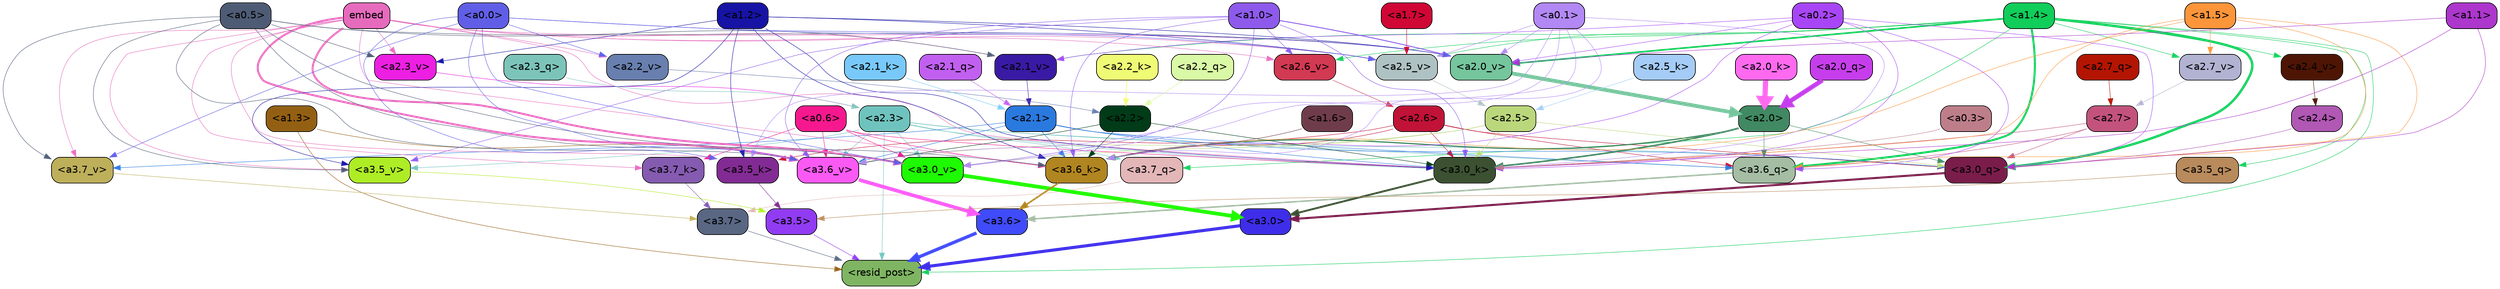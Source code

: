 strict digraph "" {
	graph [bgcolor=transparent,
		layout=dot,
		overlap=false,
		splines=true
	];
	"<a3.7>"	[color=black,
		fillcolor="#596783",
		fontname=Helvetica,
		shape=box,
		style="filled, rounded"];
	"<resid_post>"	[color=black,
		fillcolor="#7fb562",
		fontname=Helvetica,
		shape=box,
		style="filled, rounded"];
	"<a3.7>" -> "<resid_post>"	[color="#596783",
		penwidth=0.6239100098609924];
	"<a3.6>"	[color=black,
		fillcolor="#404bf9",
		fontname=Helvetica,
		shape=box,
		style="filled, rounded"];
	"<a3.6>" -> "<resid_post>"	[color="#404bf9",
		penwidth=4.569062113761902];
	"<a3.5>"	[color=black,
		fillcolor="#913cf3",
		fontname=Helvetica,
		shape=box,
		style="filled, rounded"];
	"<a3.5>" -> "<resid_post>"	[color="#913cf3",
		penwidth=0.6];
	"<a3.0>"	[color=black,
		fillcolor="#3e2ee9",
		fontname=Helvetica,
		shape=box,
		style="filled, rounded"];
	"<a3.0>" -> "<resid_post>"	[color="#3e2ee9",
		penwidth=4.283544182777405];
	"<a2.3>"	[color=black,
		fillcolor="#6fc3be",
		fontname=Helvetica,
		shape=box,
		style="filled, rounded"];
	"<a2.3>" -> "<resid_post>"	[color="#6fc3be",
		penwidth=0.6];
	"<a3.7_q>"	[color=black,
		fillcolor="#e3b6b8",
		fontname=Helvetica,
		shape=box,
		style="filled, rounded"];
	"<a2.3>" -> "<a3.7_q>"	[color="#6fc3be",
		penwidth=0.6];
	"<a3.6_q>"	[color=black,
		fillcolor="#a4bda3",
		fontname=Helvetica,
		shape=box,
		style="filled, rounded"];
	"<a2.3>" -> "<a3.6_q>"	[color="#6fc3be",
		penwidth=0.6];
	"<a3.0_q>"	[color=black,
		fillcolor="#7a1d4b",
		fontname=Helvetica,
		shape=box,
		style="filled, rounded"];
	"<a2.3>" -> "<a3.0_q>"	[color="#6fc3be",
		penwidth=0.6];
	"<a3.0_k>"	[color=black,
		fillcolor="#3b5131",
		fontname=Helvetica,
		shape=box,
		style="filled, rounded"];
	"<a2.3>" -> "<a3.0_k>"	[color="#6fc3be",
		penwidth=0.6];
	"<a3.6_v>"	[color=black,
		fillcolor="#fb59f4",
		fontname=Helvetica,
		shape=box,
		style="filled, rounded"];
	"<a2.3>" -> "<a3.6_v>"	[color="#6fc3be",
		penwidth=0.6];
	"<a3.5_v>"	[color=black,
		fillcolor="#aeec26",
		fontname=Helvetica,
		shape=box,
		style="filled, rounded"];
	"<a2.3>" -> "<a3.5_v>"	[color="#6fc3be",
		penwidth=0.6];
	"<a3.0_v>"	[color=black,
		fillcolor="#1efa01",
		fontname=Helvetica,
		shape=box,
		style="filled, rounded"];
	"<a2.3>" -> "<a3.0_v>"	[color="#6fc3be",
		penwidth=0.6];
	"<a1.4>"	[color=black,
		fillcolor="#11cd5a",
		fontname=Helvetica,
		shape=box,
		style="filled, rounded"];
	"<a1.4>" -> "<resid_post>"	[color="#11cd5a",
		penwidth=0.6];
	"<a1.4>" -> "<a3.7_q>"	[color="#11cd5a",
		penwidth=0.6];
	"<a1.4>" -> "<a3.6_q>"	[color="#11cd5a",
		penwidth=2.7934007048606873];
	"<a3.5_q>"	[color=black,
		fillcolor="#b88a5c",
		fontname=Helvetica,
		shape=box,
		style="filled, rounded"];
	"<a1.4>" -> "<a3.5_q>"	[color="#11cd5a",
		penwidth=0.6];
	"<a1.4>" -> "<a3.0_q>"	[color="#11cd5a",
		penwidth=3.340754985809326];
	"<a2.7_v>"	[color=black,
		fillcolor="#b2b3d2",
		fontname=Helvetica,
		shape=box,
		style="filled, rounded"];
	"<a1.4>" -> "<a2.7_v>"	[color="#11cd5a",
		penwidth=0.6];
	"<a2.6_v>"	[color=black,
		fillcolor="#d23952",
		fontname=Helvetica,
		shape=box,
		style="filled, rounded"];
	"<a1.4>" -> "<a2.6_v>"	[color="#11cd5a",
		penwidth=0.6];
	"<a2.5_v>"	[color=black,
		fillcolor="#afc2c3",
		fontname=Helvetica,
		shape=box,
		style="filled, rounded"];
	"<a1.4>" -> "<a2.5_v>"	[color="#11cd5a",
		penwidth=0.6];
	"<a2.4_v>"	[color=black,
		fillcolor="#4e1505",
		fontname=Helvetica,
		shape=box,
		style="filled, rounded"];
	"<a1.4>" -> "<a2.4_v>"	[color="#11cd5a",
		penwidth=0.6];
	"<a2.1_v>"	[color=black,
		fillcolor="#391aa4",
		fontname=Helvetica,
		shape=box,
		style="filled, rounded"];
	"<a1.4>" -> "<a2.1_v>"	[color="#11cd5a",
		penwidth=0.6];
	"<a2.0_v>"	[color=black,
		fillcolor="#75c59d",
		fontname=Helvetica,
		shape=box,
		style="filled, rounded"];
	"<a1.4>" -> "<a2.0_v>"	[color="#11cd5a",
		penwidth=2.268759250640869];
	"<a1.3>"	[color=black,
		fillcolor="#936013",
		fontname=Helvetica,
		shape=box,
		style="filled, rounded"];
	"<a1.3>" -> "<resid_post>"	[color="#936013",
		penwidth=0.6];
	"<a1.3>" -> "<a3.6_v>"	[color="#936013",
		penwidth=0.6];
	"<a3.7_q>" -> "<a3.7>"	[color="#e3b6b8",
		penwidth=0.6];
	"<a3.6_q>" -> "<a3.6>"	[color="#a4bda3",
		penwidth=2.0347584784030914];
	"<a3.5_q>" -> "<a3.5>"	[color="#b88a5c",
		penwidth=0.6];
	"<a3.0_q>" -> "<a3.0>"	[color="#7a1d4b",
		penwidth=2.8635367155075073];
	"<a3.7_k>"	[color=black,
		fillcolor="#845bb0",
		fontname=Helvetica,
		shape=box,
		style="filled, rounded"];
	"<a3.7_k>" -> "<a3.7>"	[color="#845bb0",
		penwidth=0.6];
	"<a3.6_k>"	[color=black,
		fillcolor="#b1851f",
		fontname=Helvetica,
		shape=box,
		style="filled, rounded"];
	"<a3.6_k>" -> "<a3.6>"	[color="#b1851f",
		penwidth=2.1760786175727844];
	"<a3.5_k>"	[color=black,
		fillcolor="#832b94",
		fontname=Helvetica,
		shape=box,
		style="filled, rounded"];
	"<a3.5_k>" -> "<a3.5>"	[color="#832b94",
		penwidth=0.6];
	"<a3.0_k>" -> "<a3.0>"	[color="#3b5131",
		penwidth=2.632905662059784];
	"<a3.7_v>"	[color=black,
		fillcolor="#beaf5a",
		fontname=Helvetica,
		shape=box,
		style="filled, rounded"];
	"<a3.7_v>" -> "<a3.7>"	[color="#beaf5a",
		penwidth=0.6];
	"<a3.6_v>" -> "<a3.6>"	[color="#fb59f4",
		penwidth=4.981305837631226];
	"<a3.5_v>" -> "<a3.5>"	[color="#aeec26",
		penwidth=0.6];
	"<a3.0_v>" -> "<a3.0>"	[color="#1efa01",
		penwidth=5.168330669403076];
	"<a2.7>"	[color=black,
		fillcolor="#c3537c",
		fontname=Helvetica,
		shape=box,
		style="filled, rounded"];
	"<a2.7>" -> "<a3.6_q>"	[color="#c3537c",
		penwidth=0.6];
	"<a2.7>" -> "<a3.0_q>"	[color="#c3537c",
		penwidth=0.6];
	"<a2.7>" -> "<a3.0_k>"	[color="#c3537c",
		penwidth=0.6];
	"<a2.6>"	[color=black,
		fillcolor="#c11237",
		fontname=Helvetica,
		shape=box,
		style="filled, rounded"];
	"<a2.6>" -> "<a3.6_q>"	[color="#c11237",
		penwidth=0.6];
	"<a2.6>" -> "<a3.0_q>"	[color="#c11237",
		penwidth=0.6];
	"<a2.6>" -> "<a3.6_k>"	[color="#c11237",
		penwidth=0.6];
	"<a2.6>" -> "<a3.5_k>"	[color="#c11237",
		penwidth=0.6];
	"<a2.6>" -> "<a3.0_k>"	[color="#c11237",
		penwidth=0.6];
	"<a2.1>"	[color=black,
		fillcolor="#2a79df",
		fontname=Helvetica,
		shape=box,
		style="filled, rounded"];
	"<a2.1>" -> "<a3.6_q>"	[color="#2a79df",
		penwidth=0.6];
	"<a2.1>" -> "<a3.0_q>"	[color="#2a79df",
		penwidth=0.6];
	"<a2.1>" -> "<a3.6_k>"	[color="#2a79df",
		penwidth=0.6];
	"<a2.1>" -> "<a3.0_k>"	[color="#2a79df",
		penwidth=0.6];
	"<a2.1>" -> "<a3.7_v>"	[color="#2a79df",
		penwidth=0.6];
	"<a2.1>" -> "<a3.6_v>"	[color="#2a79df",
		penwidth=0.6];
	"<a2.0>"	[color=black,
		fillcolor="#408962",
		fontname=Helvetica,
		shape=box,
		style="filled, rounded"];
	"<a2.0>" -> "<a3.6_q>"	[color="#408962",
		penwidth=0.6];
	"<a2.0>" -> "<a3.0_q>"	[color="#408962",
		penwidth=0.6];
	"<a2.0>" -> "<a3.6_k>"	[color="#408962",
		penwidth=1.6382827460765839];
	"<a2.0>" -> "<a3.0_k>"	[color="#408962",
		penwidth=2.161143198609352];
	"<a1.5>"	[color=black,
		fillcolor="#fd953a",
		fontname=Helvetica,
		shape=box,
		style="filled, rounded"];
	"<a1.5>" -> "<a3.6_q>"	[color="#fd953a",
		penwidth=0.6];
	"<a1.5>" -> "<a3.0_q>"	[color="#fd953a",
		penwidth=0.6];
	"<a1.5>" -> "<a3.6_k>"	[color="#fd953a",
		penwidth=0.6];
	"<a1.5>" -> "<a3.0_k>"	[color="#fd953a",
		penwidth=0.6];
	"<a1.5>" -> "<a2.7_v>"	[color="#fd953a",
		penwidth=0.6];
	"<a0.2>"	[color=black,
		fillcolor="#a846f7",
		fontname=Helvetica,
		shape=box,
		style="filled, rounded"];
	"<a0.2>" -> "<a3.6_q>"	[color="#a846f7",
		penwidth=0.6];
	"<a0.2>" -> "<a3.0_q>"	[color="#a846f7",
		penwidth=0.6];
	"<a0.2>" -> "<a3.6_k>"	[color="#a846f7",
		penwidth=0.6];
	"<a0.2>" -> "<a3.0_k>"	[color="#a846f7",
		penwidth=0.6];
	"<a0.2>" -> "<a2.1_v>"	[color="#a846f7",
		penwidth=0.6];
	"<a0.2>" -> "<a2.0_v>"	[color="#a846f7",
		penwidth=0.6];
	"<a2.5>"	[color=black,
		fillcolor="#bbd77c",
		fontname=Helvetica,
		shape=box,
		style="filled, rounded"];
	"<a2.5>" -> "<a3.0_q>"	[color="#bbd77c",
		penwidth=0.6];
	"<a2.5>" -> "<a3.0_k>"	[color="#bbd77c",
		penwidth=0.6];
	"<a2.5>" -> "<a3.6_v>"	[color="#bbd77c",
		penwidth=0.6];
	"<a2.5>" -> "<a3.0_v>"	[color="#bbd77c",
		penwidth=0.6];
	"<a2.4>"	[color=black,
		fillcolor="#b157b4",
		fontname=Helvetica,
		shape=box,
		style="filled, rounded"];
	"<a2.4>" -> "<a3.0_q>"	[color="#b157b4",
		penwidth=0.6];
	"<a1.1>"	[color=black,
		fillcolor="#ad36cd",
		fontname=Helvetica,
		shape=box,
		style="filled, rounded"];
	"<a1.1>" -> "<a3.0_q>"	[color="#ad36cd",
		penwidth=0.6];
	"<a1.1>" -> "<a3.0_k>"	[color="#ad36cd",
		penwidth=0.6];
	"<a1.1>" -> "<a2.0_v>"	[color="#ad36cd",
		penwidth=0.6];
	"<a0.6>"	[color=black,
		fillcolor="#f6188e",
		fontname=Helvetica,
		shape=box,
		style="filled, rounded"];
	"<a0.6>" -> "<a3.7_k>"	[color="#f6188e",
		penwidth=0.6];
	"<a0.6>" -> "<a3.6_k>"	[color="#f6188e",
		penwidth=0.6];
	"<a0.6>" -> "<a3.0_k>"	[color="#f6188e",
		penwidth=0.6];
	"<a0.6>" -> "<a3.6_v>"	[color="#f6188e",
		penwidth=0.6];
	"<a0.6>" -> "<a3.0_v>"	[color="#f6188e",
		penwidth=0.6];
	embed	[color=black,
		fillcolor="#e66bbd",
		fontname=Helvetica,
		shape=box,
		style="filled, rounded"];
	embed -> "<a3.7_k>"	[color="#e66bbd",
		penwidth=0.6];
	embed -> "<a3.6_k>"	[color="#e66bbd",
		penwidth=0.6];
	embed -> "<a3.5_k>"	[color="#e66bbd",
		penwidth=0.6];
	embed -> "<a3.0_k>"	[color="#e66bbd",
		penwidth=0.6];
	embed -> "<a3.7_v>"	[color="#e66bbd",
		penwidth=0.6];
	embed -> "<a3.6_v>"	[color="#e66bbd",
		penwidth=2.7825746536254883];
	embed -> "<a3.5_v>"	[color="#e66bbd",
		penwidth=0.6];
	embed -> "<a3.0_v>"	[color="#e66bbd",
		penwidth=2.6950180530548096];
	embed -> "<a2.6_v>"	[color="#e66bbd",
		penwidth=0.6];
	embed -> "<a2.5_v>"	[color="#e66bbd",
		penwidth=0.6];
	"<a2.3_v>"	[color=black,
		fillcolor="#ec1fe2",
		fontname=Helvetica,
		shape=box,
		style="filled, rounded"];
	embed -> "<a2.3_v>"	[color="#e66bbd",
		penwidth=0.6];
	"<a2.2_v>"	[color=black,
		fillcolor="#687faf",
		fontname=Helvetica,
		shape=box,
		style="filled, rounded"];
	embed -> "<a2.2_v>"	[color="#e66bbd",
		penwidth=0.6];
	embed -> "<a2.1_v>"	[color="#e66bbd",
		penwidth=0.6];
	embed -> "<a2.0_v>"	[color="#e66bbd",
		penwidth=0.6];
	"<a2.2>"	[color=black,
		fillcolor="#013b18",
		fontname=Helvetica,
		shape=box,
		style="filled, rounded"];
	"<a2.2>" -> "<a3.6_k>"	[color="#013b18",
		penwidth=0.6];
	"<a2.2>" -> "<a3.0_k>"	[color="#013b18",
		penwidth=0.6];
	"<a2.2>" -> "<a3.6_v>"	[color="#013b18",
		penwidth=0.6];
	"<a1.6>"	[color=black,
		fillcolor="#6f3c4b",
		fontname=Helvetica,
		shape=box,
		style="filled, rounded"];
	"<a1.6>" -> "<a3.6_k>"	[color="#6f3c4b",
		penwidth=0.6];
	"<a1.2>"	[color=black,
		fillcolor="#1613a5",
		fontname=Helvetica,
		shape=box,
		style="filled, rounded"];
	"<a1.2>" -> "<a3.6_k>"	[color="#1613a5",
		penwidth=0.6];
	"<a1.2>" -> "<a3.5_k>"	[color="#1613a5",
		penwidth=0.6];
	"<a1.2>" -> "<a3.0_k>"	[color="#1613a5",
		penwidth=0.6];
	"<a1.2>" -> "<a3.5_v>"	[color="#1613a5",
		penwidth=0.6];
	"<a1.2>" -> "<a2.5_v>"	[color="#1613a5",
		penwidth=0.6];
	"<a1.2>" -> "<a2.3_v>"	[color="#1613a5",
		penwidth=0.6];
	"<a1.2>" -> "<a2.0_v>"	[color="#1613a5",
		penwidth=0.6];
	"<a1.0>"	[color=black,
		fillcolor="#8d5aec",
		fontname=Helvetica,
		shape=box,
		style="filled, rounded"];
	"<a1.0>" -> "<a3.6_k>"	[color="#8d5aec",
		penwidth=0.6];
	"<a1.0>" -> "<a3.0_k>"	[color="#8d5aec",
		penwidth=0.6];
	"<a1.0>" -> "<a3.6_v>"	[color="#8d5aec",
		penwidth=0.6];
	"<a1.0>" -> "<a3.5_v>"	[color="#8d5aec",
		penwidth=0.6];
	"<a1.0>" -> "<a3.0_v>"	[color="#8d5aec",
		penwidth=0.6];
	"<a1.0>" -> "<a2.6_v>"	[color="#8d5aec",
		penwidth=0.6];
	"<a1.0>" -> "<a2.0_v>"	[color="#8d5aec",
		penwidth=1.2213096618652344];
	"<a0.5>"	[color=black,
		fillcolor="#4e5b74",
		fontname=Helvetica,
		shape=box,
		style="filled, rounded"];
	"<a0.5>" -> "<a3.6_k>"	[color="#4e5b74",
		penwidth=0.6];
	"<a0.5>" -> "<a3.7_v>"	[color="#4e5b74",
		penwidth=0.6];
	"<a0.5>" -> "<a3.6_v>"	[color="#4e5b74",
		penwidth=0.6];
	"<a0.5>" -> "<a3.5_v>"	[color="#4e5b74",
		penwidth=0.6];
	"<a0.5>" -> "<a3.0_v>"	[color="#4e5b74",
		penwidth=0.6];
	"<a0.5>" -> "<a2.3_v>"	[color="#4e5b74",
		penwidth=0.6];
	"<a0.5>" -> "<a2.1_v>"	[color="#4e5b74",
		penwidth=0.6];
	"<a0.5>" -> "<a2.0_v>"	[color="#4e5b74",
		penwidth=0.6];
	"<a0.1>"	[color=black,
		fillcolor="#b288f4",
		fontname=Helvetica,
		shape=box,
		style="filled, rounded"];
	"<a0.1>" -> "<a3.6_k>"	[color="#b288f4",
		penwidth=0.6];
	"<a0.1>" -> "<a3.5_k>"	[color="#b288f4",
		penwidth=0.6];
	"<a0.1>" -> "<a3.0_k>"	[color="#b288f4",
		penwidth=0.6];
	"<a0.1>" -> "<a3.6_v>"	[color="#b288f4",
		penwidth=0.6];
	"<a0.1>" -> "<a3.0_v>"	[color="#b288f4",
		penwidth=0.6];
	"<a0.1>" -> "<a2.5_v>"	[color="#b288f4",
		penwidth=0.6];
	"<a0.1>" -> "<a2.0_v>"	[color="#b288f4",
		penwidth=0.6];
	"<a0.0>"	[color=black,
		fillcolor="#605ee6",
		fontname=Helvetica,
		shape=box,
		style="filled, rounded"];
	"<a0.0>" -> "<a3.5_k>"	[color="#605ee6",
		penwidth=0.6];
	"<a0.0>" -> "<a3.7_v>"	[color="#605ee6",
		penwidth=0.6];
	"<a0.0>" -> "<a3.6_v>"	[color="#605ee6",
		penwidth=0.6];
	"<a0.0>" -> "<a3.0_v>"	[color="#605ee6",
		penwidth=0.6];
	"<a0.0>" -> "<a2.5_v>"	[color="#605ee6",
		penwidth=0.6];
	"<a0.0>" -> "<a2.2_v>"	[color="#605ee6",
		penwidth=0.6];
	"<a0.0>" -> "<a2.0_v>"	[color="#605ee6",
		penwidth=0.6];
	"<a0.3>"	[color=black,
		fillcolor="#bd7e89",
		fontname=Helvetica,
		shape=box,
		style="filled, rounded"];
	"<a0.3>" -> "<a3.0_k>"	[color="#bd7e89",
		penwidth=0.6];
	"<a2.7_q>"	[color=black,
		fillcolor="#b31502",
		fontname=Helvetica,
		shape=box,
		style="filled, rounded"];
	"<a2.7_q>" -> "<a2.7>"	[color="#b31502",
		penwidth=0.6];
	"<a2.3_q>"	[color=black,
		fillcolor="#7cc4ba",
		fontname=Helvetica,
		shape=box,
		style="filled, rounded"];
	"<a2.3_q>" -> "<a2.3>"	[color="#7cc4ba",
		penwidth=0.6];
	"<a2.2_q>"	[color=black,
		fillcolor="#daf9a6",
		fontname=Helvetica,
		shape=box,
		style="filled, rounded"];
	"<a2.2_q>" -> "<a2.2>"	[color="#daf9a6",
		penwidth=0.7553567886352539];
	"<a2.1_q>"	[color=black,
		fillcolor="#c160f0",
		fontname=Helvetica,
		shape=box,
		style="filled, rounded"];
	"<a2.1_q>" -> "<a2.1>"	[color="#c160f0",
		penwidth=0.6];
	"<a2.0_q>"	[color=black,
		fillcolor="#c63eeb",
		fontname=Helvetica,
		shape=box,
		style="filled, rounded"];
	"<a2.0_q>" -> "<a2.0>"	[color="#c63eeb",
		penwidth=6.256794691085815];
	"<a2.5_k>"	[color=black,
		fillcolor="#a4ccf6",
		fontname=Helvetica,
		shape=box,
		style="filled, rounded"];
	"<a2.5_k>" -> "<a2.5>"	[color="#a4ccf6",
		penwidth=0.6];
	"<a2.2_k>"	[color=black,
		fillcolor="#f0fb75",
		fontname=Helvetica,
		shape=box,
		style="filled, rounded"];
	"<a2.2_k>" -> "<a2.2>"	[color="#f0fb75",
		penwidth=0.8854708671569824];
	"<a2.1_k>"	[color=black,
		fillcolor="#78c9f9",
		fontname=Helvetica,
		shape=box,
		style="filled, rounded"];
	"<a2.1_k>" -> "<a2.1>"	[color="#78c9f9",
		penwidth=0.6];
	"<a2.0_k>"	[color=black,
		fillcolor="#fd6aef",
		fontname=Helvetica,
		shape=box,
		style="filled, rounded"];
	"<a2.0_k>" -> "<a2.0>"	[color="#fd6aef",
		penwidth=7.231504917144775];
	"<a2.7_v>" -> "<a2.7>"	[color="#b2b3d2",
		penwidth=0.6];
	"<a2.6_v>" -> "<a2.6>"	[color="#d23952",
		penwidth=0.6];
	"<a2.5_v>" -> "<a2.5>"	[color="#afc2c3",
		penwidth=0.6];
	"<a2.4_v>" -> "<a2.4>"	[color="#4e1505",
		penwidth=0.6];
	"<a2.3_v>" -> "<a2.3>"	[color="#ec1fe2",
		penwidth=0.6];
	"<a2.2_v>" -> "<a2.2>"	[color="#687faf",
		penwidth=0.6];
	"<a2.1_v>" -> "<a2.1>"	[color="#391aa4",
		penwidth=0.6];
	"<a2.0_v>" -> "<a2.0>"	[color="#75c59d",
		penwidth=5.231471925973892];
	"<a1.7>"	[color=black,
		fillcolor="#d00735",
		fontname=Helvetica,
		shape=box,
		style="filled, rounded"];
	"<a1.7>" -> "<a2.5_v>"	[color="#d00735",
		penwidth=0.6];
}
